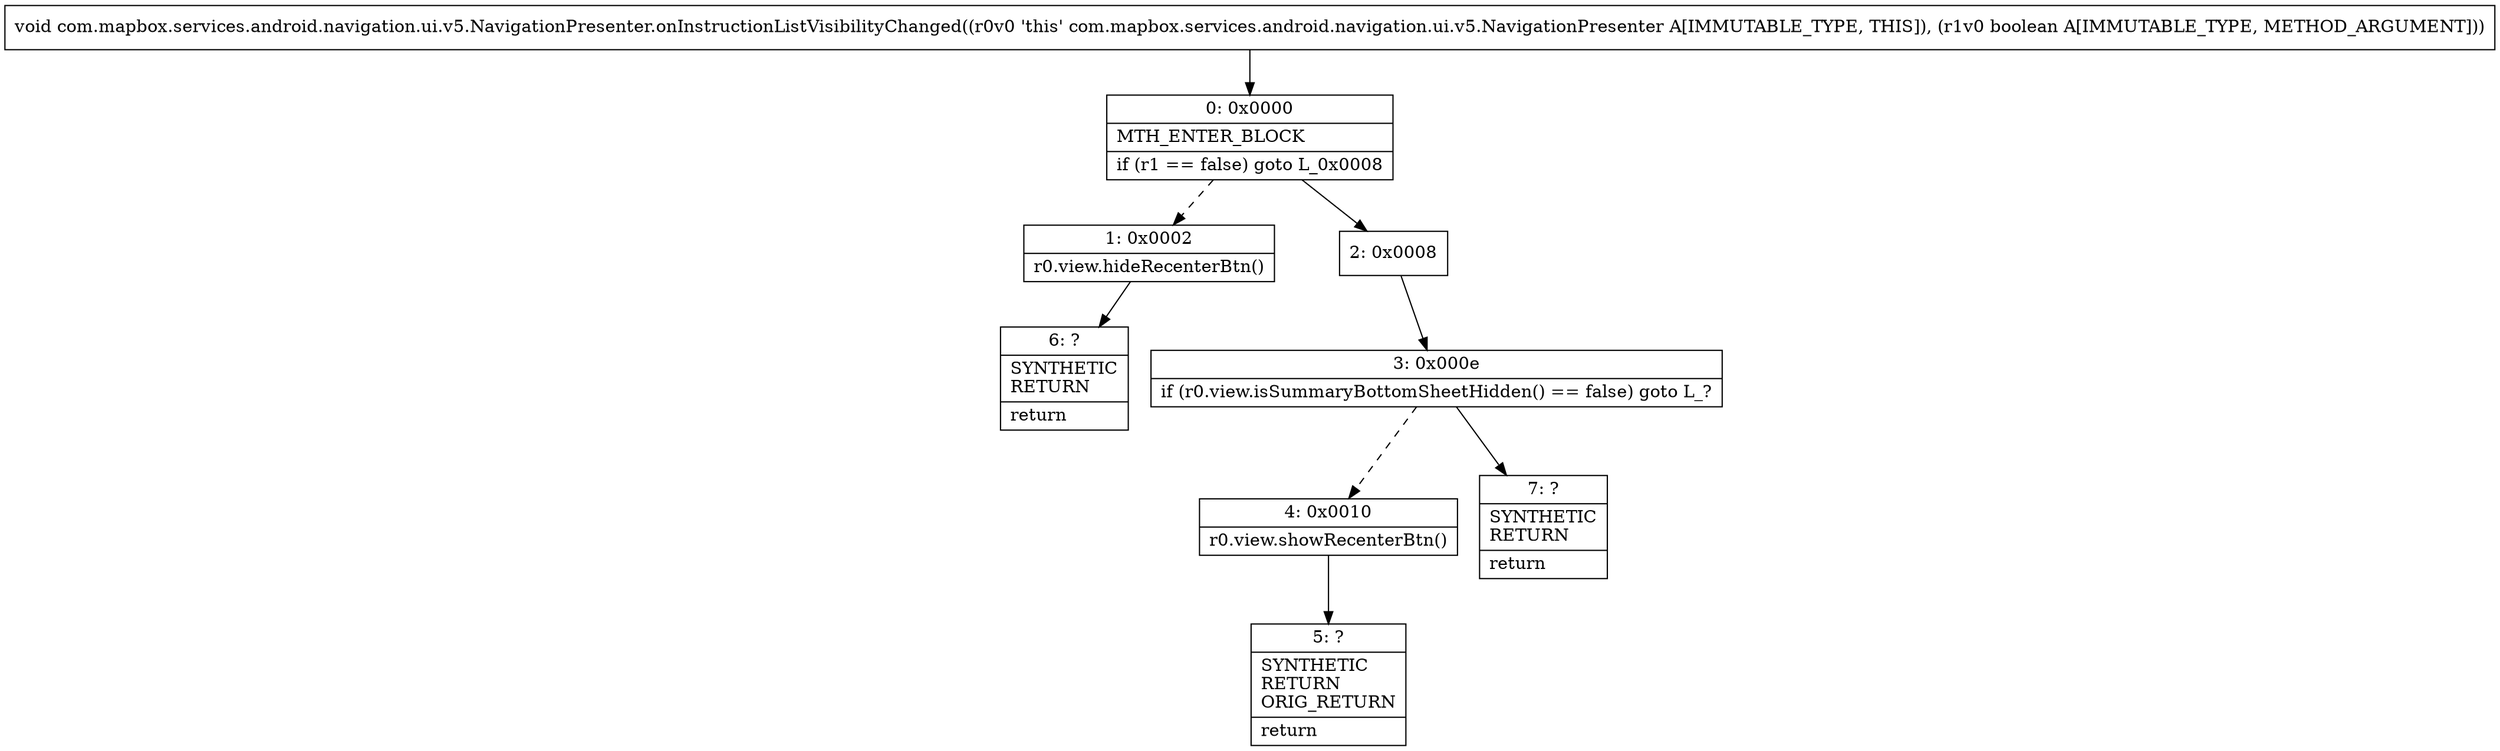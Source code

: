 digraph "CFG forcom.mapbox.services.android.navigation.ui.v5.NavigationPresenter.onInstructionListVisibilityChanged(Z)V" {
Node_0 [shape=record,label="{0\:\ 0x0000|MTH_ENTER_BLOCK\l|if (r1 == false) goto L_0x0008\l}"];
Node_1 [shape=record,label="{1\:\ 0x0002|r0.view.hideRecenterBtn()\l}"];
Node_2 [shape=record,label="{2\:\ 0x0008}"];
Node_3 [shape=record,label="{3\:\ 0x000e|if (r0.view.isSummaryBottomSheetHidden() == false) goto L_?\l}"];
Node_4 [shape=record,label="{4\:\ 0x0010|r0.view.showRecenterBtn()\l}"];
Node_5 [shape=record,label="{5\:\ ?|SYNTHETIC\lRETURN\lORIG_RETURN\l|return\l}"];
Node_6 [shape=record,label="{6\:\ ?|SYNTHETIC\lRETURN\l|return\l}"];
Node_7 [shape=record,label="{7\:\ ?|SYNTHETIC\lRETURN\l|return\l}"];
MethodNode[shape=record,label="{void com.mapbox.services.android.navigation.ui.v5.NavigationPresenter.onInstructionListVisibilityChanged((r0v0 'this' com.mapbox.services.android.navigation.ui.v5.NavigationPresenter A[IMMUTABLE_TYPE, THIS]), (r1v0 boolean A[IMMUTABLE_TYPE, METHOD_ARGUMENT])) }"];
MethodNode -> Node_0;
Node_0 -> Node_1[style=dashed];
Node_0 -> Node_2;
Node_1 -> Node_6;
Node_2 -> Node_3;
Node_3 -> Node_4[style=dashed];
Node_3 -> Node_7;
Node_4 -> Node_5;
}

